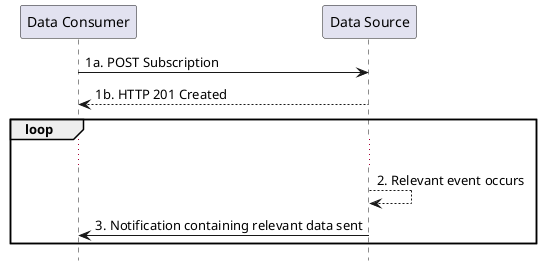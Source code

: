 @startuml
hide footbox
participant "Data Consumer" as Consumer
participant "Data Source" as Source
Consumer -> Source: 1a. POST Subscription
Consumer <-- Source: 1b. HTTP 201 Created
loop
  ...
  Source --> Source: 2. Relevant event occurs
  Consumer <- Source: 3. Notification containing relevant data sent
end
@enduml